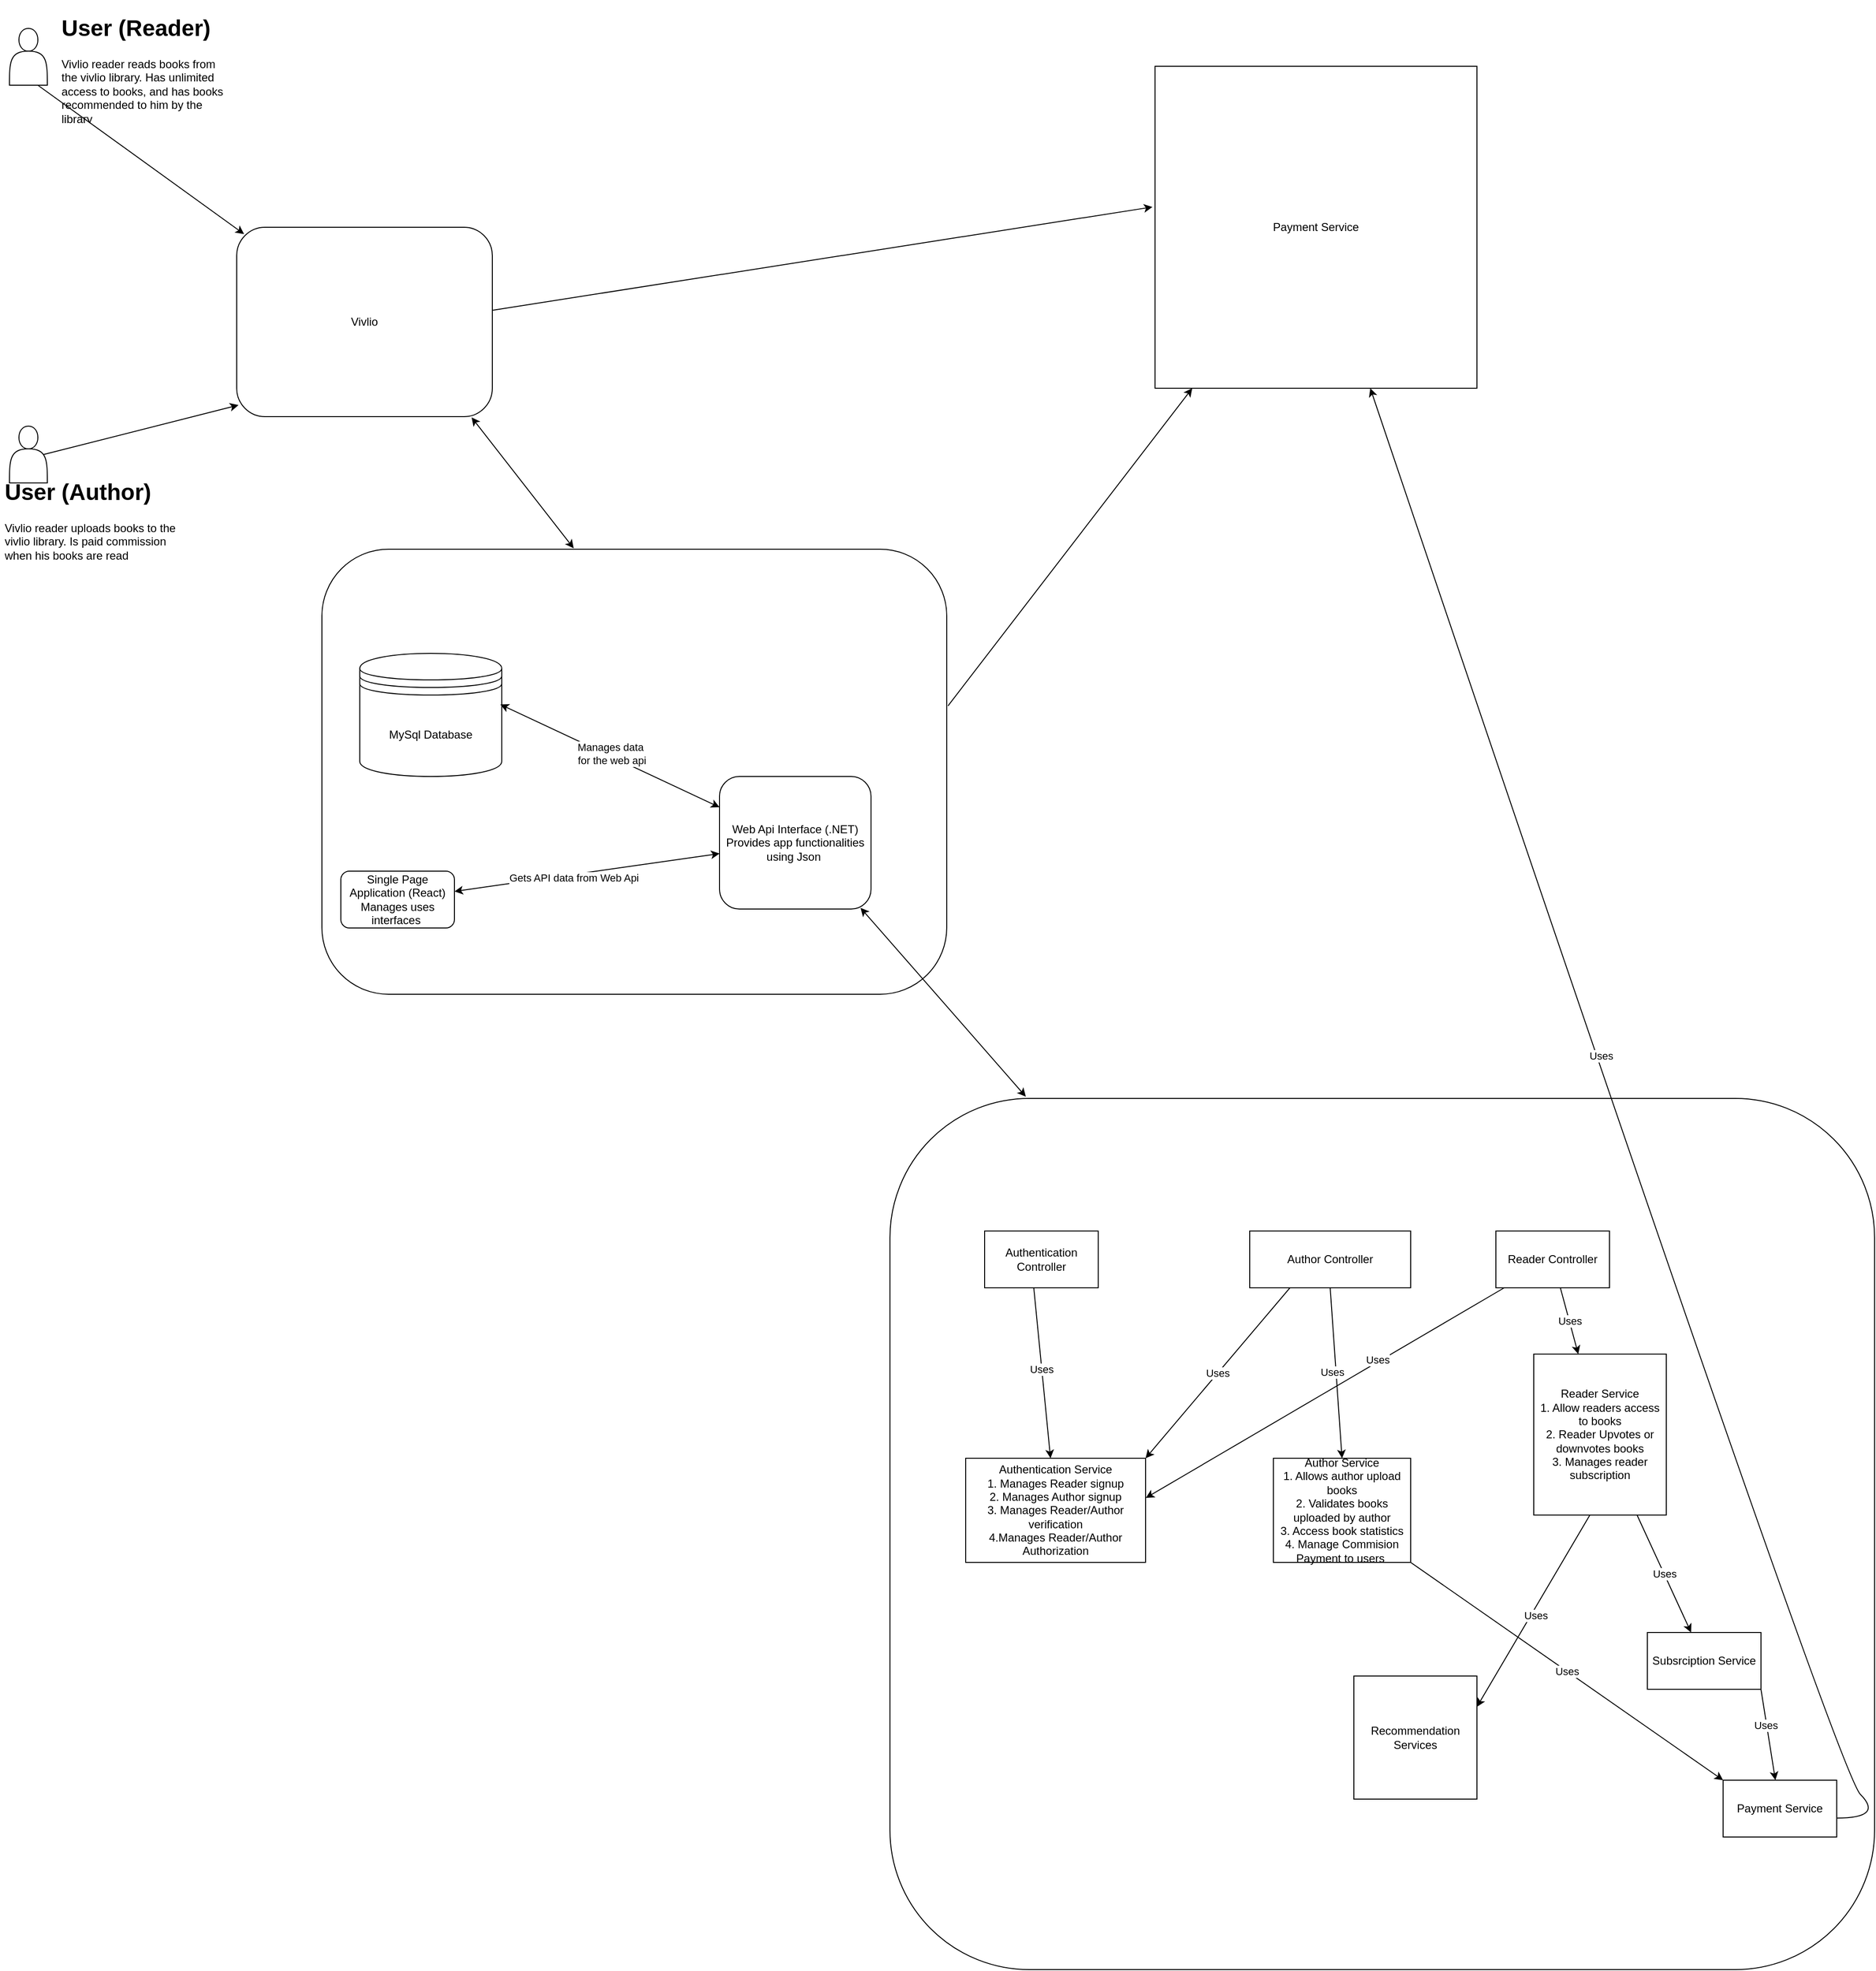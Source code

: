 <mxfile>
    <diagram id="vC9sdrtYz9bclOuGxkR0" name="Page-1">
        <mxGraphModel dx="1239" dy="817" grid="1" gridSize="10" guides="1" tooltips="1" connect="1" arrows="1" fold="1" page="1" pageScale="1" pageWidth="827" pageHeight="1169" math="0" shadow="0">
            <root>
                <mxCell id="0"/>
                <mxCell id="1" parent="0"/>
                <mxCell id="2" value="" style="shape=actor;whiteSpace=wrap;html=1;" parent="1" vertex="1">
                    <mxGeometry x="20" y="30" width="40" height="60" as="geometry"/>
                </mxCell>
                <mxCell id="3" value="Vivlio" style="rounded=1;whiteSpace=wrap;html=1;" parent="1" vertex="1">
                    <mxGeometry x="260" y="240" width="270" height="200" as="geometry"/>
                </mxCell>
                <mxCell id="4" value="&lt;h1&gt;User (Reader)&lt;/h1&gt;&lt;p&gt;Vivlio reader reads books from the vivlio library. Has unlimited access to books, and has books recommended to him by the library&lt;/p&gt;&lt;p&gt;&lt;br&gt;&lt;/p&gt;&lt;p&gt;&lt;br&gt;&lt;/p&gt;" style="text;html=1;strokeColor=none;fillColor=none;spacing=5;spacingTop=-20;whiteSpace=wrap;overflow=hidden;rounded=0;" parent="1" vertex="1">
                    <mxGeometry x="70" y="10" width="190" height="120" as="geometry"/>
                </mxCell>
                <mxCell id="5" value="" style="endArrow=classic;html=1;entryX=0.029;entryY=0.036;entryDx=0;entryDy=0;entryPerimeter=0;" parent="1" target="3" edge="1">
                    <mxGeometry width="50" height="50" relative="1" as="geometry">
                        <mxPoint x="50" y="90" as="sourcePoint"/>
                        <mxPoint x="100" y="40" as="targetPoint"/>
                    </mxGeometry>
                </mxCell>
                <mxCell id="8" value="" style="rounded=1;whiteSpace=wrap;html=1;fontStyle=1" parent="1" vertex="1">
                    <mxGeometry x="350" y="580" width="660" height="470" as="geometry"/>
                </mxCell>
                <mxCell id="9" value="" style="endArrow=classic;startArrow=classic;html=1;exitX=0.919;exitY=1.004;exitDx=0;exitDy=0;exitPerimeter=0;entryX=0.403;entryY=-0.002;entryDx=0;entryDy=0;entryPerimeter=0;" parent="1" source="3" edge="1" target="8">
                    <mxGeometry width="50" height="50" relative="1" as="geometry">
                        <mxPoint x="520" y="470" as="sourcePoint"/>
                        <mxPoint x="610" y="570" as="targetPoint"/>
                    </mxGeometry>
                </mxCell>
                <mxCell id="10" value="Web Api Interface (.NET)&lt;br&gt;Provides app functionalities using Json&amp;nbsp;" style="rounded=1;whiteSpace=wrap;html=1;" parent="1" vertex="1">
                    <mxGeometry x="770" y="820" width="160" height="140" as="geometry"/>
                </mxCell>
                <mxCell id="12" value="MySql Database" style="shape=datastore;whiteSpace=wrap;html=1;" parent="1" vertex="1">
                    <mxGeometry x="390" y="690" width="150" height="130" as="geometry"/>
                </mxCell>
                <mxCell id="13" value="" style="endArrow=classic;startArrow=classic;html=1;exitX=0.99;exitY=0.415;exitDx=0;exitDy=0;exitPerimeter=0;" parent="1" source="12" target="10" edge="1">
                    <mxGeometry width="50" height="50" relative="1" as="geometry">
                        <mxPoint x="610" y="690" as="sourcePoint"/>
                        <mxPoint x="660" y="640" as="targetPoint"/>
                    </mxGeometry>
                </mxCell>
                <mxCell id="18" value="Manages data&amp;nbsp;&lt;br&gt;for the web api&lt;br&gt;" style="edgeLabel;html=1;align=center;verticalAlign=middle;resizable=0;points=[];" parent="13" vertex="1" connectable="0">
                    <mxGeometry x="0.006" y="2" relative="1" as="geometry">
                        <mxPoint y="-1" as="offset"/>
                    </mxGeometry>
                </mxCell>
                <mxCell id="14" value="Single Page Application (React) Manages uses interfaces&amp;nbsp;" style="rounded=1;whiteSpace=wrap;html=1;" parent="1" vertex="1">
                    <mxGeometry x="370" y="920" width="120" height="60" as="geometry"/>
                </mxCell>
                <mxCell id="16" value="" style="endArrow=classic;startArrow=classic;html=1;" parent="1" source="14" target="10" edge="1">
                    <mxGeometry width="50" height="50" relative="1" as="geometry">
                        <mxPoint x="610" y="830" as="sourcePoint"/>
                        <mxPoint x="660" y="780" as="targetPoint"/>
                    </mxGeometry>
                </mxCell>
                <mxCell id="17" value="Gets API data from Web Api" style="edgeLabel;html=1;align=center;verticalAlign=middle;resizable=0;points=[];" parent="16" vertex="1" connectable="0">
                    <mxGeometry x="-0.103" y="-3" relative="1" as="geometry">
                        <mxPoint as="offset"/>
                    </mxGeometry>
                </mxCell>
                <mxCell id="20" value="" style="endArrow=classic;startArrow=classic;html=1;entryX=0.931;entryY=0.991;entryDx=0;entryDy=0;entryPerimeter=0;exitX=0.138;exitY=-0.002;exitDx=0;exitDy=0;exitPerimeter=0;" edge="1" parent="1" source="21" target="10">
                    <mxGeometry width="50" height="50" relative="1" as="geometry">
                        <mxPoint x="850" y="900" as="sourcePoint"/>
                        <mxPoint x="900" y="850" as="targetPoint"/>
                    </mxGeometry>
                </mxCell>
                <mxCell id="21" value="" style="rounded=1;whiteSpace=wrap;html=1;arcSize=16;" vertex="1" parent="1">
                    <mxGeometry x="950" y="1160" width="1040" height="920" as="geometry"/>
                </mxCell>
                <mxCell id="26" value="Authentication Service&lt;br&gt;1. Manages Reader signup&lt;br&gt;2. Manages Author signup&lt;br&gt;3. Manages Reader/Author verification&lt;br&gt;4.Manages Reader/Author Authorization" style="rounded=0;whiteSpace=wrap;html=1;" vertex="1" parent="1">
                    <mxGeometry x="1030" y="1540" width="190" height="110" as="geometry"/>
                </mxCell>
                <mxCell id="28" value="" style="endArrow=classic;html=1;exitX=0.449;exitY=0.995;exitDx=0;exitDy=0;exitPerimeter=0;" edge="1" parent="1" target="26">
                    <mxGeometry width="50" height="50" relative="1" as="geometry">
                        <mxPoint x="1101.84" y="1359.2" as="sourcePoint"/>
                        <mxPoint x="1220" y="1490" as="targetPoint"/>
                    </mxGeometry>
                </mxCell>
                <mxCell id="29" value="Uses" style="edgeLabel;html=1;align=center;verticalAlign=middle;resizable=0;points=[];" vertex="1" connectable="0" parent="28">
                    <mxGeometry x="-0.05" y="-2" relative="1" as="geometry">
                        <mxPoint x="1" as="offset"/>
                    </mxGeometry>
                </mxCell>
                <mxCell id="31" value="Author Controller" style="rounded=0;whiteSpace=wrap;html=1;" vertex="1" parent="1">
                    <mxGeometry x="1330" y="1300" width="170" height="60" as="geometry"/>
                </mxCell>
                <mxCell id="32" value="Authentication Controller" style="rounded=0;whiteSpace=wrap;html=1;" vertex="1" parent="1">
                    <mxGeometry x="1050" y="1300" width="120" height="60" as="geometry"/>
                </mxCell>
                <mxCell id="33" value="Uses" style="endArrow=classic;html=1;exitX=0.25;exitY=1;exitDx=0;exitDy=0;" edge="1" parent="1" source="31">
                    <mxGeometry width="50" height="50" relative="1" as="geometry">
                        <mxPoint x="1170" y="1590" as="sourcePoint"/>
                        <mxPoint x="1220" y="1540" as="targetPoint"/>
                    </mxGeometry>
                </mxCell>
                <mxCell id="34" value="Author Service&lt;br&gt;1. Allows author upload books&lt;br&gt;2. Validates books uploaded by author&lt;br&gt;3. Access book statistics&lt;br&gt;4. Manage Commision Payment to users&amp;nbsp;" style="rounded=0;whiteSpace=wrap;html=1;" vertex="1" parent="1">
                    <mxGeometry x="1355" y="1540" width="145" height="110" as="geometry"/>
                </mxCell>
                <mxCell id="36" value="" style="endArrow=classic;html=1;entryX=0.5;entryY=0;entryDx=0;entryDy=0;exitX=0.5;exitY=1;exitDx=0;exitDy=0;" edge="1" parent="1" source="31" target="34">
                    <mxGeometry width="50" height="50" relative="1" as="geometry">
                        <mxPoint x="1410" y="1500" as="sourcePoint"/>
                        <mxPoint x="1460" y="1450" as="targetPoint"/>
                    </mxGeometry>
                </mxCell>
                <mxCell id="37" value="Uses" style="edgeLabel;html=1;align=center;verticalAlign=middle;resizable=0;points=[];" vertex="1" connectable="0" parent="36">
                    <mxGeometry x="-0.015" y="-4" relative="1" as="geometry">
                        <mxPoint as="offset"/>
                    </mxGeometry>
                </mxCell>
                <mxCell id="38" value="Reader Controller" style="rounded=0;whiteSpace=wrap;html=1;" vertex="1" parent="1">
                    <mxGeometry x="1590" y="1300" width="120" height="60" as="geometry"/>
                </mxCell>
                <mxCell id="41" value="Reader Service&lt;br&gt;1. Allow readers access to books&lt;br&gt;2. Reader Upvotes or downvotes books&lt;br&gt;3. Manages reader subscription&lt;br&gt;" style="rounded=0;whiteSpace=wrap;html=1;" vertex="1" parent="1">
                    <mxGeometry x="1630" y="1430" width="140" height="170" as="geometry"/>
                </mxCell>
                <mxCell id="42" value="Recommendation Services&lt;br&gt;" style="rounded=0;whiteSpace=wrap;html=1;" vertex="1" parent="1">
                    <mxGeometry x="1440" y="1770" width="130" height="130" as="geometry"/>
                </mxCell>
                <mxCell id="43" value="" style="endArrow=classic;html=1;entryX=1.001;entryY=0.381;entryDx=0;entryDy=0;entryPerimeter=0;" edge="1" parent="1" source="38" target="26">
                    <mxGeometry width="50" height="50" relative="1" as="geometry">
                        <mxPoint x="1580" y="1520" as="sourcePoint"/>
                        <mxPoint x="1630" y="1470" as="targetPoint"/>
                    </mxGeometry>
                </mxCell>
                <mxCell id="44" value="Uses" style="edgeLabel;html=1;align=center;verticalAlign=middle;resizable=0;points=[];" vertex="1" connectable="0" parent="43">
                    <mxGeometry x="-0.298" y="-3" relative="1" as="geometry">
                        <mxPoint as="offset"/>
                    </mxGeometry>
                </mxCell>
                <mxCell id="45" value="Uses" style="endArrow=classic;html=1;" edge="1" parent="1" source="38" target="41">
                    <mxGeometry x="-0.003" width="50" height="50" relative="1" as="geometry">
                        <mxPoint x="1580" y="1520" as="sourcePoint"/>
                        <mxPoint x="1630" y="1470" as="targetPoint"/>
                        <mxPoint as="offset"/>
                    </mxGeometry>
                </mxCell>
                <mxCell id="48" value="" style="endArrow=classic;html=1;entryX=1;entryY=0.25;entryDx=0;entryDy=0;exitX=0.425;exitY=0.998;exitDx=0;exitDy=0;exitPerimeter=0;" edge="1" parent="1" source="41" target="42">
                    <mxGeometry width="50" height="50" relative="1" as="geometry">
                        <mxPoint x="1604" y="1770" as="sourcePoint"/>
                        <mxPoint x="1654" y="1720" as="targetPoint"/>
                    </mxGeometry>
                </mxCell>
                <mxCell id="49" value="Uses" style="edgeLabel;html=1;align=center;verticalAlign=middle;resizable=0;points=[];" vertex="1" connectable="0" parent="48">
                    <mxGeometry x="0.023" y="4" relative="1" as="geometry">
                        <mxPoint as="offset"/>
                    </mxGeometry>
                </mxCell>
                <mxCell id="51" value="Subsrciption Service" style="rounded=0;whiteSpace=wrap;html=1;" vertex="1" parent="1">
                    <mxGeometry x="1750" y="1724" width="120" height="60" as="geometry"/>
                </mxCell>
                <mxCell id="52" value="Uses" style="endArrow=classic;html=1;" edge="1" parent="1" source="41" target="51">
                    <mxGeometry width="50" height="50" relative="1" as="geometry">
                        <mxPoint x="1740" y="1670" as="sourcePoint"/>
                        <mxPoint x="1790" y="1620" as="targetPoint"/>
                    </mxGeometry>
                </mxCell>
                <mxCell id="53" value="Payment Service&lt;br&gt;" style="whiteSpace=wrap;html=1;aspect=fixed;" vertex="1" parent="1">
                    <mxGeometry x="1230" y="70" width="340" height="340" as="geometry"/>
                </mxCell>
                <mxCell id="54" value="" style="endArrow=classic;html=1;exitX=1.002;exitY=0.438;exitDx=0;exitDy=0;exitPerimeter=0;entryX=-0.008;entryY=0.437;entryDx=0;entryDy=0;entryPerimeter=0;" edge="1" parent="1" source="3" target="53">
                    <mxGeometry width="50" height="50" relative="1" as="geometry">
                        <mxPoint x="910" y="270" as="sourcePoint"/>
                        <mxPoint x="960" y="220" as="targetPoint"/>
                    </mxGeometry>
                </mxCell>
                <mxCell id="55" value="" style="endArrow=classic;html=1;exitX=1.002;exitY=0.352;exitDx=0;exitDy=0;exitPerimeter=0;" edge="1" parent="1" source="8" target="53">
                    <mxGeometry width="50" height="50" relative="1" as="geometry">
                        <mxPoint x="540.54" y="337.6" as="sourcePoint"/>
                        <mxPoint x="1237.28" y="228.58" as="targetPoint"/>
                    </mxGeometry>
                </mxCell>
                <mxCell id="57" value="" style="shape=actor;whiteSpace=wrap;html=1;" vertex="1" parent="1">
                    <mxGeometry x="20" y="450" width="40" height="60" as="geometry"/>
                </mxCell>
                <mxCell id="58" value="&lt;h1&gt;User (Author)&lt;/h1&gt;&lt;p&gt;Vivlio reader uploads books to the vivlio library. Is paid commission when his books are read&lt;/p&gt;&lt;p&gt;&lt;br&gt;&lt;/p&gt;&lt;p&gt;&lt;br&gt;&lt;/p&gt;" style="text;html=1;strokeColor=none;fillColor=none;spacing=5;spacingTop=-20;whiteSpace=wrap;overflow=hidden;rounded=0;" vertex="1" parent="1">
                    <mxGeometry x="10" y="500" width="190" height="120" as="geometry"/>
                </mxCell>
                <mxCell id="59" value="" style="endArrow=classic;html=1;exitX=0.9;exitY=0.5;exitDx=0;exitDy=0;exitPerimeter=0;entryX=0.007;entryY=0.939;entryDx=0;entryDy=0;entryPerimeter=0;" edge="1" parent="1" source="57" target="3">
                    <mxGeometry width="50" height="50" relative="1" as="geometry">
                        <mxPoint x="580" y="480" as="sourcePoint"/>
                        <mxPoint x="250" y="390" as="targetPoint"/>
                    </mxGeometry>
                </mxCell>
                <mxCell id="62" value="Payment Service&lt;br&gt;" style="rounded=0;whiteSpace=wrap;html=1;" vertex="1" parent="1">
                    <mxGeometry x="1830" y="1880" width="120" height="60" as="geometry"/>
                </mxCell>
                <mxCell id="74" value="" style="curved=1;endArrow=classic;html=1;" edge="1" parent="1" target="53">
                    <mxGeometry width="50" height="50" relative="1" as="geometry">
                        <mxPoint x="1950" y="1920" as="sourcePoint"/>
                        <mxPoint x="2000" y="1870" as="targetPoint"/>
                        <Array as="points">
                            <mxPoint x="2000" y="1920"/>
                            <mxPoint x="1950" y="1870"/>
                        </Array>
                    </mxGeometry>
                </mxCell>
                <mxCell id="83" value="Uses" style="edgeLabel;html=1;align=center;verticalAlign=middle;resizable=0;points=[];" vertex="1" connectable="0" parent="74">
                    <mxGeometry x="0.103" y="-5" relative="1" as="geometry">
                        <mxPoint as="offset"/>
                    </mxGeometry>
                </mxCell>
                <mxCell id="76" value="Uses" style="endArrow=classic;html=1;exitX=1;exitY=1;exitDx=0;exitDy=0;entryX=0;entryY=0;entryDx=0;entryDy=0;" edge="1" parent="1" source="34" target="62">
                    <mxGeometry width="50" height="50" relative="1" as="geometry">
                        <mxPoint x="1610" y="1710" as="sourcePoint"/>
                        <mxPoint x="1660" y="1660" as="targetPoint"/>
                    </mxGeometry>
                </mxCell>
                <mxCell id="81" value="" style="endArrow=classic;html=1;" edge="1" parent="1" target="62">
                    <mxGeometry width="50" height="50" relative="1" as="geometry">
                        <mxPoint x="1870" y="1784" as="sourcePoint"/>
                        <mxPoint x="1920" y="1734" as="targetPoint"/>
                    </mxGeometry>
                </mxCell>
                <mxCell id="82" value="Uses" style="edgeLabel;html=1;align=center;verticalAlign=middle;resizable=0;points=[];" vertex="1" connectable="0" parent="81">
                    <mxGeometry x="-0.204" y="-1" relative="1" as="geometry">
                        <mxPoint as="offset"/>
                    </mxGeometry>
                </mxCell>
            </root>
        </mxGraphModel>
    </diagram>
</mxfile>